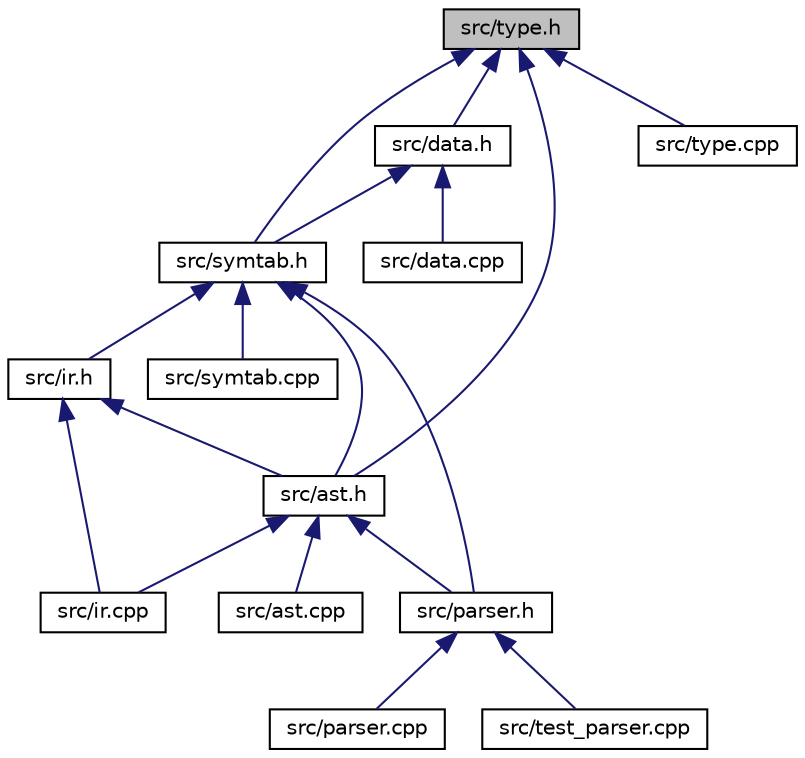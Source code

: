 digraph "src/type.h"
{
  edge [fontname="Helvetica",fontsize="10",labelfontname="Helvetica",labelfontsize="10"];
  node [fontname="Helvetica",fontsize="10",shape=record];
  Node4 [label="src/type.h",height=0.2,width=0.4,color="black", fillcolor="grey75", style="filled", fontcolor="black"];
  Node4 -> Node5 [dir="back",color="midnightblue",fontsize="10",style="solid",fontname="Helvetica"];
  Node5 [label="src/ast.h",height=0.2,width=0.4,color="black", fillcolor="white", style="filled",URL="$ast_8h.html"];
  Node5 -> Node6 [dir="back",color="midnightblue",fontsize="10",style="solid",fontname="Helvetica"];
  Node6 [label="src/ast.cpp",height=0.2,width=0.4,color="black", fillcolor="white", style="filled",URL="$ast_8cpp.html"];
  Node5 -> Node7 [dir="back",color="midnightblue",fontsize="10",style="solid",fontname="Helvetica"];
  Node7 [label="src/ir.cpp",height=0.2,width=0.4,color="black", fillcolor="white", style="filled",URL="$ir_8cpp.html"];
  Node5 -> Node8 [dir="back",color="midnightblue",fontsize="10",style="solid",fontname="Helvetica"];
  Node8 [label="src/parser.h",height=0.2,width=0.4,color="black", fillcolor="white", style="filled",URL="$parser_8h.html"];
  Node8 -> Node9 [dir="back",color="midnightblue",fontsize="10",style="solid",fontname="Helvetica"];
  Node9 [label="src/parser.cpp",height=0.2,width=0.4,color="black", fillcolor="white", style="filled",URL="$parser_8cpp.html"];
  Node8 -> Node10 [dir="back",color="midnightblue",fontsize="10",style="solid",fontname="Helvetica"];
  Node10 [label="src/test_parser.cpp",height=0.2,width=0.4,color="black", fillcolor="white", style="filled",URL="$test__parser_8cpp.html"];
  Node4 -> Node11 [dir="back",color="midnightblue",fontsize="10",style="solid",fontname="Helvetica"];
  Node11 [label="src/data.h",height=0.2,width=0.4,color="black", fillcolor="white", style="filled",URL="$data_8h.html"];
  Node11 -> Node12 [dir="back",color="midnightblue",fontsize="10",style="solid",fontname="Helvetica"];
  Node12 [label="src/symtab.h",height=0.2,width=0.4,color="black", fillcolor="white", style="filled",URL="$symtab_8h.html"];
  Node12 -> Node5 [dir="back",color="midnightblue",fontsize="10",style="solid",fontname="Helvetica"];
  Node12 -> Node13 [dir="back",color="midnightblue",fontsize="10",style="solid",fontname="Helvetica"];
  Node13 [label="src/ir.h",height=0.2,width=0.4,color="black", fillcolor="white", style="filled",URL="$ir_8h.html"];
  Node13 -> Node5 [dir="back",color="midnightblue",fontsize="10",style="solid",fontname="Helvetica"];
  Node13 -> Node7 [dir="back",color="midnightblue",fontsize="10",style="solid",fontname="Helvetica"];
  Node12 -> Node8 [dir="back",color="midnightblue",fontsize="10",style="solid",fontname="Helvetica"];
  Node12 -> Node14 [dir="back",color="midnightblue",fontsize="10",style="solid",fontname="Helvetica"];
  Node14 [label="src/symtab.cpp",height=0.2,width=0.4,color="black", fillcolor="white", style="filled",URL="$symtab_8cpp.html"];
  Node11 -> Node15 [dir="back",color="midnightblue",fontsize="10",style="solid",fontname="Helvetica"];
  Node15 [label="src/data.cpp",height=0.2,width=0.4,color="black", fillcolor="white", style="filled",URL="$data_8cpp.html"];
  Node4 -> Node12 [dir="back",color="midnightblue",fontsize="10",style="solid",fontname="Helvetica"];
  Node4 -> Node16 [dir="back",color="midnightblue",fontsize="10",style="solid",fontname="Helvetica"];
  Node16 [label="src/type.cpp",height=0.2,width=0.4,color="black", fillcolor="white", style="filled",URL="$type_8cpp.html"];
}
